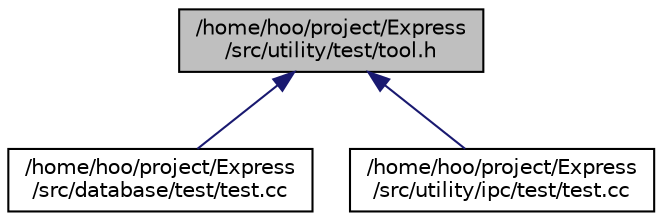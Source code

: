 digraph "/home/hoo/project/Express/src/utility/test/tool.h"
{
 // LATEX_PDF_SIZE
  edge [fontname="Helvetica",fontsize="10",labelfontname="Helvetica",labelfontsize="10"];
  node [fontname="Helvetica",fontsize="10",shape=record];
  Node1 [label="/home/hoo/project/Express\l/src/utility/test/tool.h",height=0.2,width=0.4,color="black", fillcolor="grey75", style="filled", fontcolor="black",tooltip=" "];
  Node1 -> Node2 [dir="back",color="midnightblue",fontsize="10",style="solid",fontname="Helvetica"];
  Node2 [label="/home/hoo/project/Express\l/src/database/test/test.cc",height=0.2,width=0.4,color="black", fillcolor="white", style="filled",URL="$database_2test_2test_8cc.html",tooltip=" "];
  Node1 -> Node3 [dir="back",color="midnightblue",fontsize="10",style="solid",fontname="Helvetica"];
  Node3 [label="/home/hoo/project/Express\l/src/utility/ipc/test/test.cc",height=0.2,width=0.4,color="black", fillcolor="white", style="filled",URL="$utility_2ipc_2test_2test_8cc.html",tooltip=" "];
}
